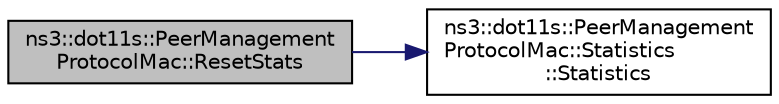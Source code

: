 digraph "ns3::dot11s::PeerManagementProtocolMac::ResetStats"
{
  edge [fontname="Helvetica",fontsize="10",labelfontname="Helvetica",labelfontsize="10"];
  node [fontname="Helvetica",fontsize="10",shape=record];
  rankdir="LR";
  Node1 [label="ns3::dot11s::PeerManagement\lProtocolMac::ResetStats",height=0.2,width=0.4,color="black", fillcolor="grey75", style="filled", fontcolor="black"];
  Node1 -> Node2 [color="midnightblue",fontsize="10",style="solid"];
  Node2 [label="ns3::dot11s::PeerManagement\lProtocolMac::Statistics\l::Statistics",height=0.2,width=0.4,color="black", fillcolor="white", style="filled",URL="$dd/d80/structns3_1_1dot11s_1_1PeerManagementProtocolMac_1_1Statistics.html#a1d67da4cf8375e2f36ca114856518eec",tooltip="constructor "];
}
